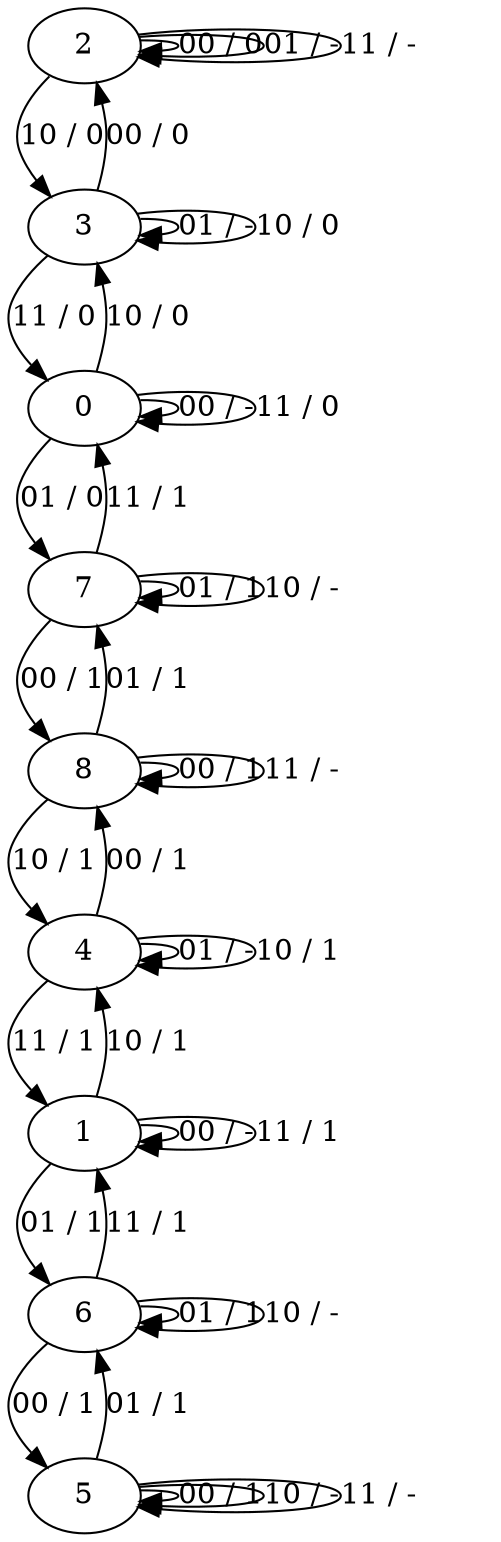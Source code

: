 digraph {
2
0
1
3
4
5
6
7
8
2 -> 2 [label="00 / 0"]
2 -> 2 [label="01 / -"]
2 -> 3 [label="10 / 0"]
2 -> 2 [label="11 / -"]
0 -> 0 [label="00 / -"]
0 -> 7 [label="01 / 0"]
0 -> 3 [label="10 / 0"]
0 -> 0 [label="11 / 0"]
1 -> 1 [label="00 / -"]
1 -> 6 [label="01 / 1"]
1 -> 4 [label="10 / 1"]
1 -> 1 [label="11 / 1"]
3 -> 2 [label="00 / 0"]
3 -> 3 [label="01 / -"]
3 -> 3 [label="10 / 0"]
3 -> 0 [label="11 / 0"]
4 -> 8 [label="00 / 1"]
4 -> 4 [label="01 / -"]
4 -> 4 [label="10 / 1"]
4 -> 1 [label="11 / 1"]
5 -> 5 [label="00 / 1"]
5 -> 6 [label="01 / 1"]
5 -> 5 [label="10 / -"]
5 -> 5 [label="11 / -"]
6 -> 5 [label="00 / 1"]
6 -> 6 [label="01 / 1"]
6 -> 6 [label="10 / -"]
6 -> 1 [label="11 / 1"]
7 -> 8 [label="00 / 1"]
7 -> 7 [label="01 / 1"]
7 -> 7 [label="10 / -"]
7 -> 0 [label="11 / 1"]
8 -> 8 [label="00 / 1"]
8 -> 7 [label="01 / 1"]
8 -> 4 [label="10 / 1"]
8 -> 8 [label="11 / -"]
}
